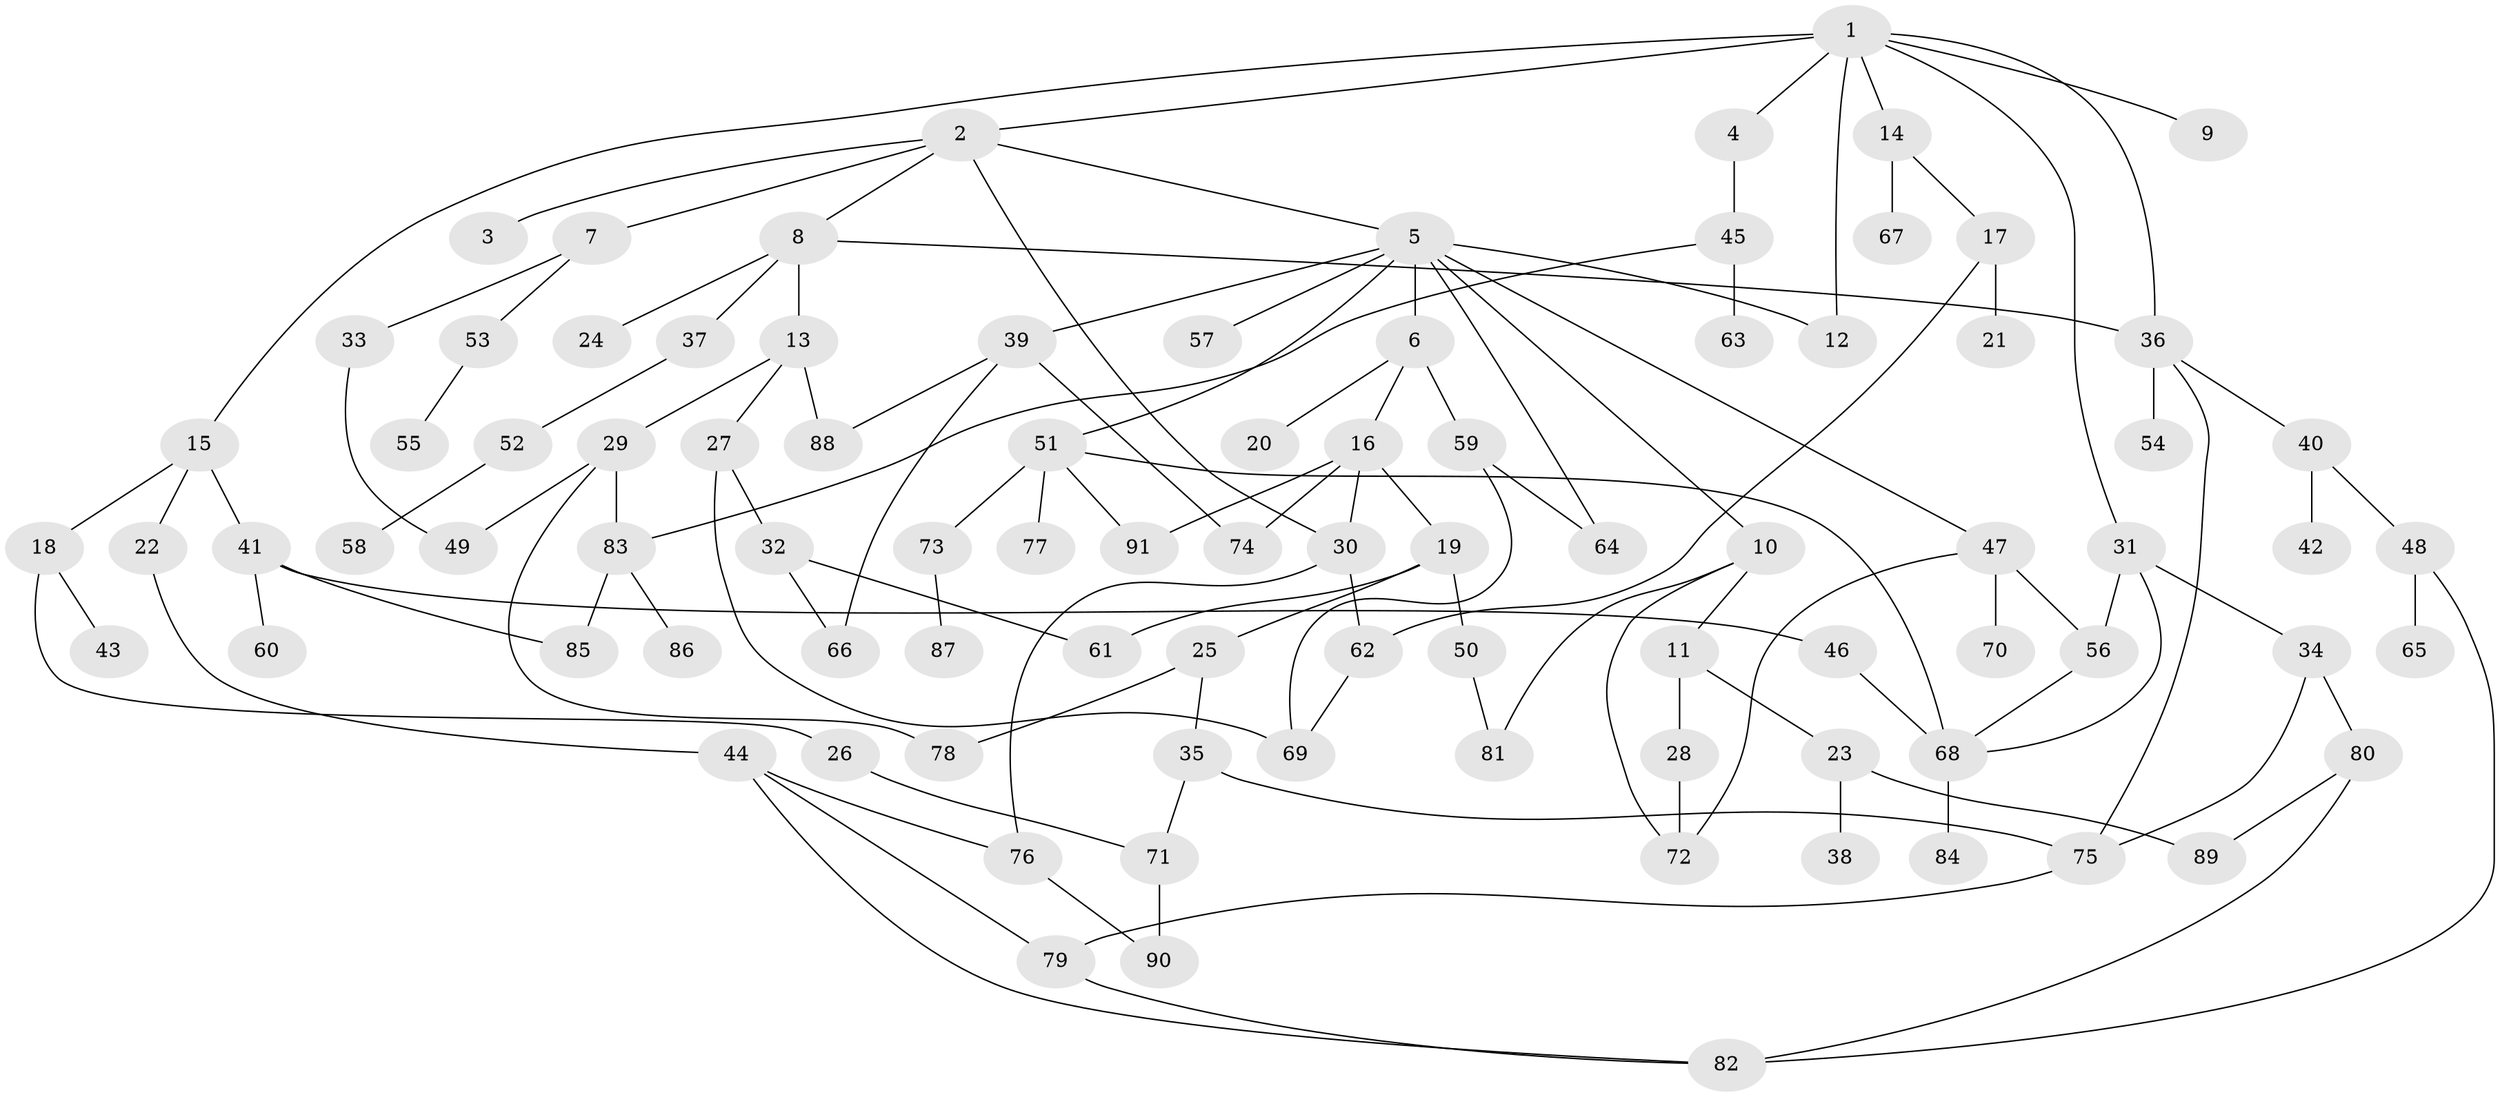 // coarse degree distribution, {6: 0.08108108108108109, 5: 0.02702702702702703, 3: 0.2972972972972973, 4: 0.1891891891891892, 7: 0.02702702702702703, 2: 0.2972972972972973, 1: 0.08108108108108109}
// Generated by graph-tools (version 1.1) at 2025/48/03/04/25 22:48:40]
// undirected, 91 vertices, 123 edges
graph export_dot {
  node [color=gray90,style=filled];
  1;
  2;
  3;
  4;
  5;
  6;
  7;
  8;
  9;
  10;
  11;
  12;
  13;
  14;
  15;
  16;
  17;
  18;
  19;
  20;
  21;
  22;
  23;
  24;
  25;
  26;
  27;
  28;
  29;
  30;
  31;
  32;
  33;
  34;
  35;
  36;
  37;
  38;
  39;
  40;
  41;
  42;
  43;
  44;
  45;
  46;
  47;
  48;
  49;
  50;
  51;
  52;
  53;
  54;
  55;
  56;
  57;
  58;
  59;
  60;
  61;
  62;
  63;
  64;
  65;
  66;
  67;
  68;
  69;
  70;
  71;
  72;
  73;
  74;
  75;
  76;
  77;
  78;
  79;
  80;
  81;
  82;
  83;
  84;
  85;
  86;
  87;
  88;
  89;
  90;
  91;
  1 -- 2;
  1 -- 4;
  1 -- 9;
  1 -- 12;
  1 -- 14;
  1 -- 15;
  1 -- 31;
  1 -- 36;
  2 -- 3;
  2 -- 5;
  2 -- 7;
  2 -- 8;
  2 -- 30;
  4 -- 45;
  5 -- 6;
  5 -- 10;
  5 -- 39;
  5 -- 47;
  5 -- 51;
  5 -- 57;
  5 -- 64;
  5 -- 12;
  6 -- 16;
  6 -- 20;
  6 -- 59;
  7 -- 33;
  7 -- 53;
  8 -- 13;
  8 -- 24;
  8 -- 36;
  8 -- 37;
  10 -- 11;
  10 -- 72;
  10 -- 81;
  11 -- 23;
  11 -- 28;
  13 -- 27;
  13 -- 29;
  13 -- 88;
  14 -- 17;
  14 -- 67;
  15 -- 18;
  15 -- 22;
  15 -- 41;
  16 -- 19;
  16 -- 74;
  16 -- 91;
  16 -- 30;
  17 -- 21;
  17 -- 62;
  18 -- 26;
  18 -- 43;
  19 -- 25;
  19 -- 50;
  19 -- 61;
  22 -- 44;
  23 -- 38;
  23 -- 89;
  25 -- 35;
  25 -- 78;
  26 -- 71;
  27 -- 32;
  27 -- 69;
  28 -- 72;
  29 -- 49;
  29 -- 78;
  29 -- 83;
  30 -- 76;
  30 -- 62;
  31 -- 34;
  31 -- 56;
  31 -- 68;
  32 -- 61;
  32 -- 66;
  33 -- 49;
  34 -- 80;
  34 -- 75;
  35 -- 75;
  35 -- 71;
  36 -- 40;
  36 -- 54;
  36 -- 75;
  37 -- 52;
  39 -- 66;
  39 -- 88;
  39 -- 74;
  40 -- 42;
  40 -- 48;
  41 -- 46;
  41 -- 60;
  41 -- 85;
  44 -- 76;
  44 -- 79;
  44 -- 82;
  45 -- 63;
  45 -- 83;
  46 -- 68;
  47 -- 70;
  47 -- 72;
  47 -- 56;
  48 -- 65;
  48 -- 82;
  50 -- 81;
  51 -- 73;
  51 -- 77;
  51 -- 68;
  51 -- 91;
  52 -- 58;
  53 -- 55;
  56 -- 68;
  59 -- 64;
  59 -- 69;
  62 -- 69;
  68 -- 84;
  71 -- 90;
  73 -- 87;
  75 -- 79;
  76 -- 90;
  79 -- 82;
  80 -- 82;
  80 -- 89;
  83 -- 85;
  83 -- 86;
}
